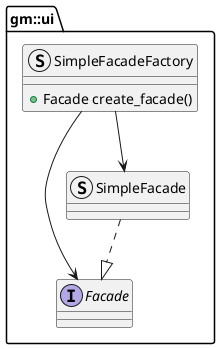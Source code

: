 @startuml intra
skinparam componentStyle uml1

package "gm::ui" as ui {
    interface "Facade" as uif{
    }

    struct "SimpleFacadeFactory" as uisff {
        + Facade create_facade()
    }
    struct "SimpleFacade" as uisf {
    }
}

' package "roopes"  as roopes {
'     package "patterns::publisher_subscriber" as rps {
'         interface "MutablePublisher" as rmpsp
'         interface "Subscriber" as rpss

'         package "vec_publisher" as rpsvp {
'             struct "VecPublisher" as rpsvpvp
'         }
'     }
' }


uisf ..|> uif
uisff --> uisf
uisff --> uif

@enduml